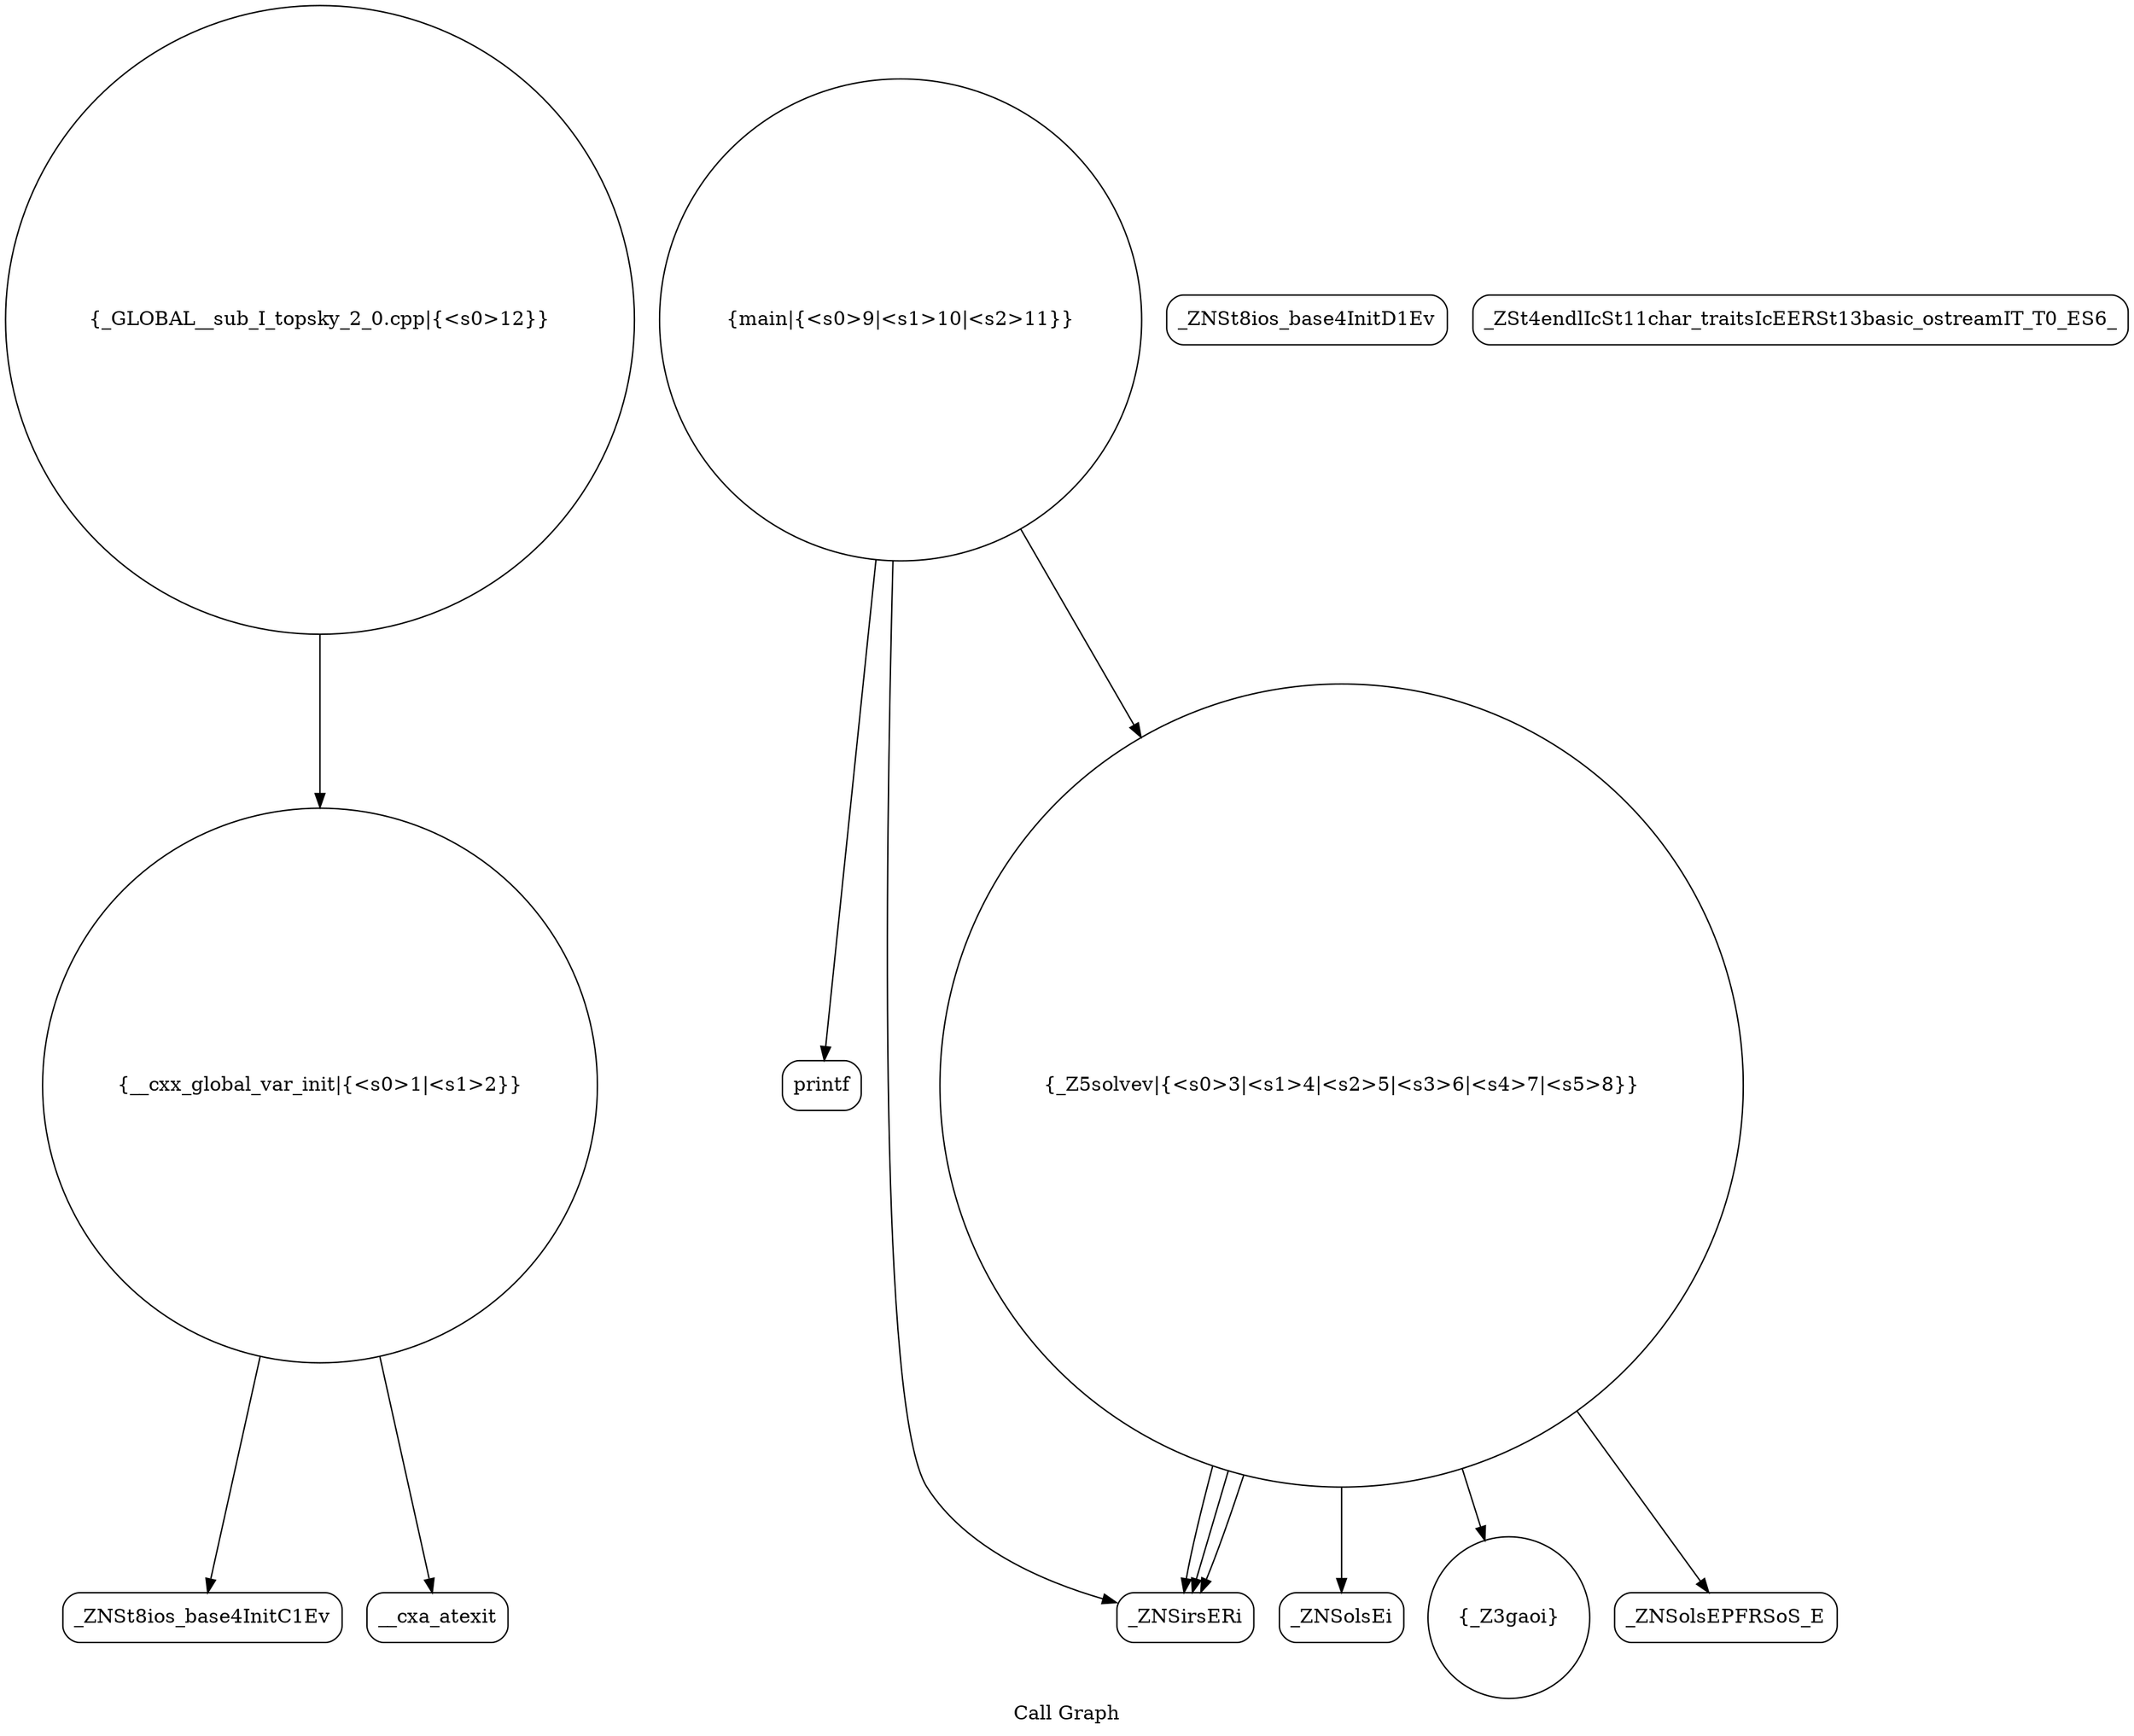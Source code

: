 digraph "Call Graph" {
	label="Call Graph";

	Node0x561934532060 [shape=record,shape=circle,label="{__cxx_global_var_init|{<s0>1|<s1>2}}"];
	Node0x561934532060:s0 -> Node0x5619345324f0[color=black];
	Node0x561934532060:s1 -> Node0x5619345325f0[color=black];
	Node0x5619345327f0 [shape=record,shape=Mrecord,label="{_ZNSolsEi}"];
	Node0x561934532570 [shape=record,shape=Mrecord,label="{_ZNSt8ios_base4InitD1Ev}"];
	Node0x5619345328f0 [shape=record,shape=Mrecord,label="{_ZSt4endlIcSt11char_traitsIcEERSt13basic_ostreamIT_T0_ES6_}"];
	Node0x561934532670 [shape=record,shape=circle,label="{_Z3gaoi}"];
	Node0x5619345329f0 [shape=record,shape=Mrecord,label="{printf}"];
	Node0x561934532770 [shape=record,shape=Mrecord,label="{_ZNSirsERi}"];
	Node0x5619345324f0 [shape=record,shape=Mrecord,label="{_ZNSt8ios_base4InitC1Ev}"];
	Node0x561934532870 [shape=record,shape=Mrecord,label="{_ZNSolsEPFRSoS_E}"];
	Node0x5619345325f0 [shape=record,shape=Mrecord,label="{__cxa_atexit}"];
	Node0x561934532970 [shape=record,shape=circle,label="{main|{<s0>9|<s1>10|<s2>11}}"];
	Node0x561934532970:s0 -> Node0x561934532770[color=black];
	Node0x561934532970:s1 -> Node0x5619345329f0[color=black];
	Node0x561934532970:s2 -> Node0x5619345326f0[color=black];
	Node0x5619345326f0 [shape=record,shape=circle,label="{_Z5solvev|{<s0>3|<s1>4|<s2>5|<s3>6|<s4>7|<s5>8}}"];
	Node0x5619345326f0:s0 -> Node0x561934532770[color=black];
	Node0x5619345326f0:s1 -> Node0x561934532770[color=black];
	Node0x5619345326f0:s2 -> Node0x561934532770[color=black];
	Node0x5619345326f0:s3 -> Node0x561934532670[color=black];
	Node0x5619345326f0:s4 -> Node0x5619345327f0[color=black];
	Node0x5619345326f0:s5 -> Node0x561934532870[color=black];
	Node0x561934532a70 [shape=record,shape=circle,label="{_GLOBAL__sub_I_topsky_2_0.cpp|{<s0>12}}"];
	Node0x561934532a70:s0 -> Node0x561934532060[color=black];
}
